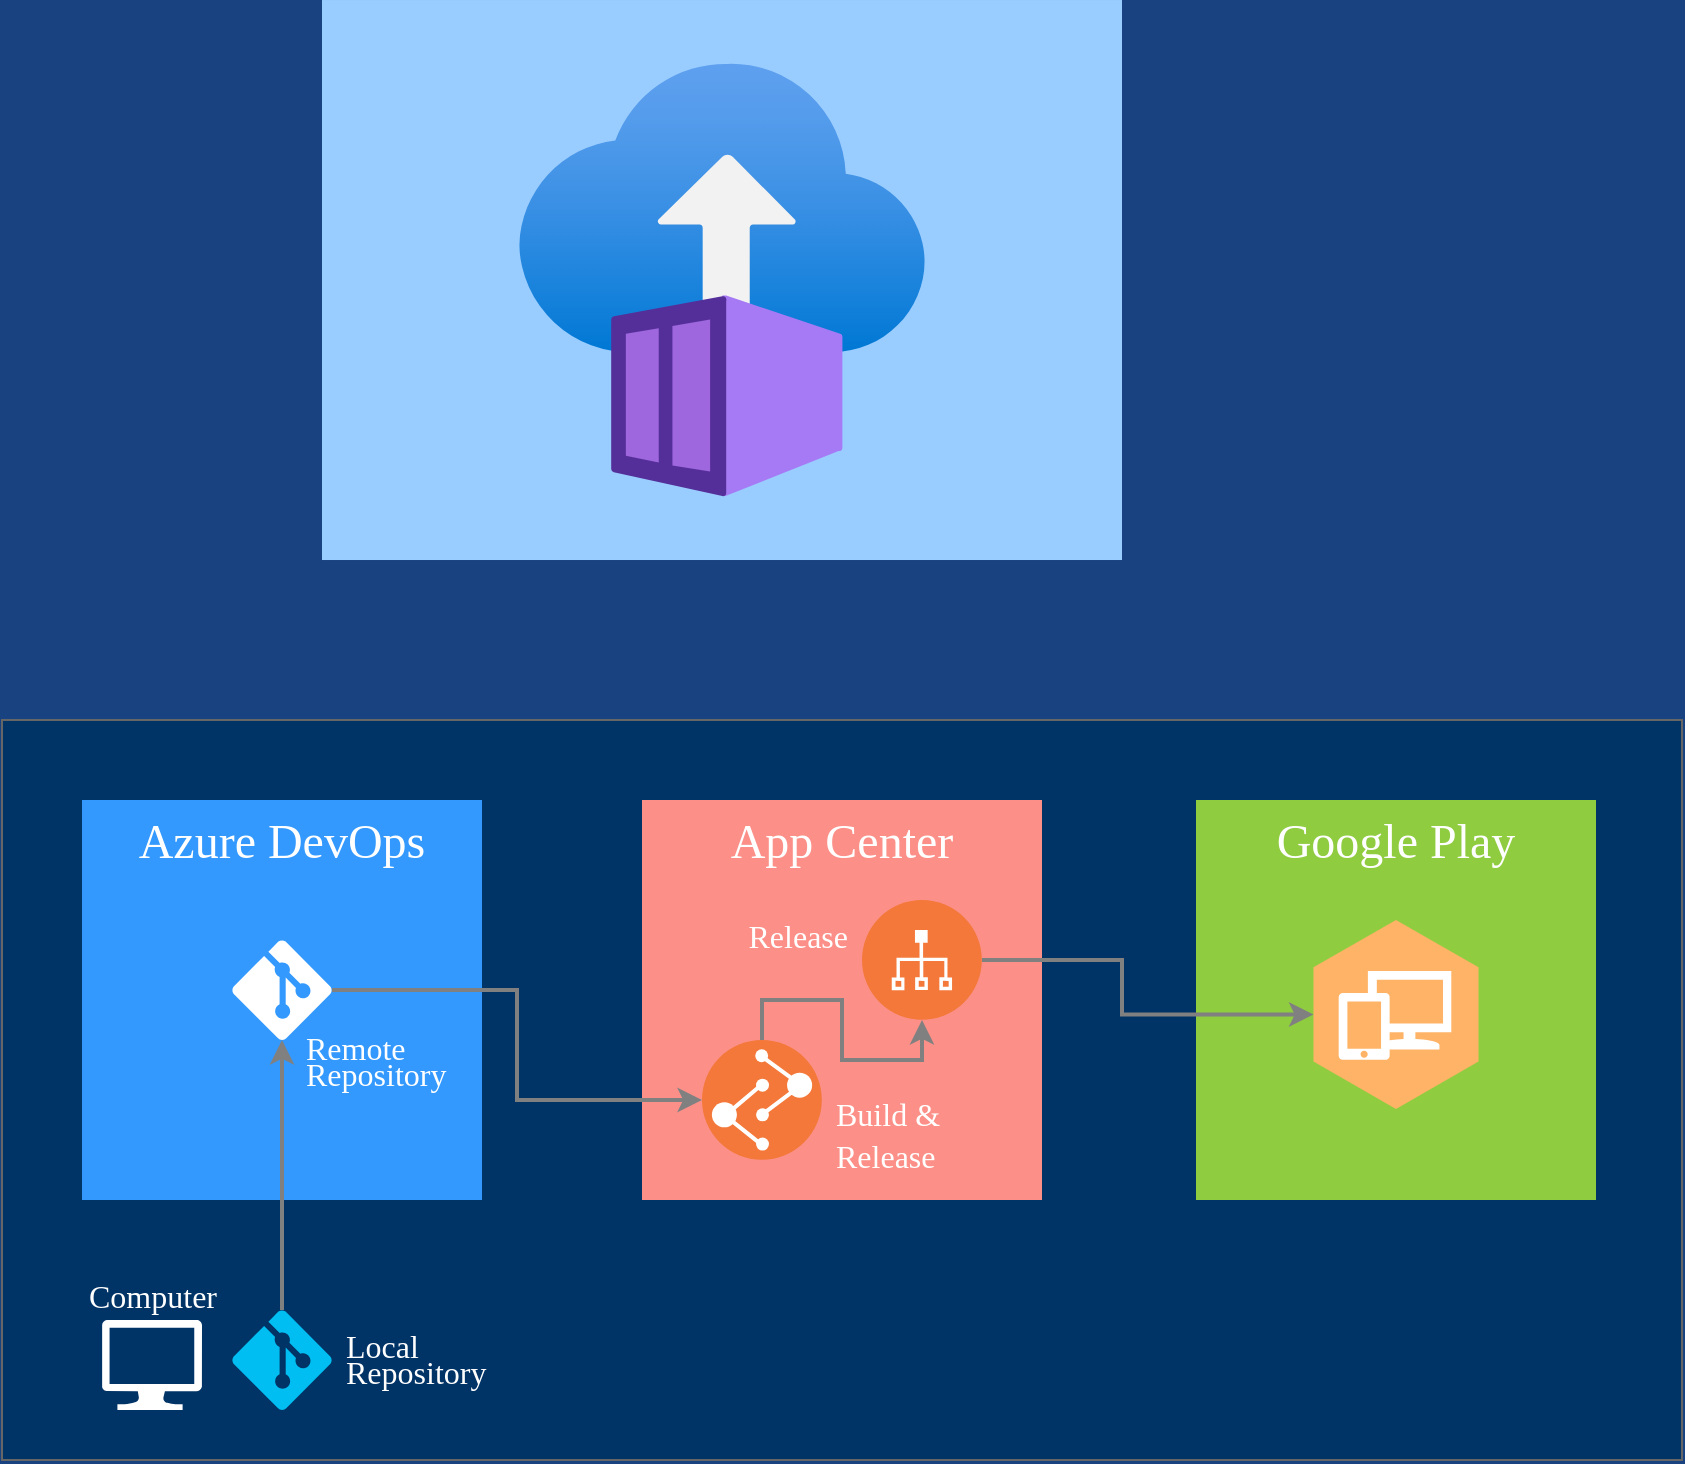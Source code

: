 <mxfile version="14.4.3" type="device"><diagram name="Page-1" id="7a6c530e-6e37-e111-ec74-82921da8cc10"><mxGraphModel dx="1086" dy="806" grid="1" gridSize="10" guides="1" tooltips="1" connect="1" arrows="1" fold="1" page="1" pageScale="1.5" pageWidth="1169" pageHeight="826" background="#184380" math="0" shadow="0"><root><mxCell id="0" style=";html=1;"/><mxCell id="1" style=";html=1;" parent="0"/><mxCell id="JQ9pznkL_pm3vDRxfjP2-2" value="" style="rounded=0;whiteSpace=wrap;html=1;shadow=0;strokeWidth=2;fontSize=12;fontColor=#FFFFFF;align=center;strokeColor=none;arcSize=3;verticalAlign=top;fontFamily=Myrica M;fillColor=#99CCFF;" vertex="1" parent="1"><mxGeometry x="440" y="120.005" width="400" height="280" as="geometry"/></mxCell><mxCell id="RRnpsHm3zrng0PC_sDzG-19" value="" style="rounded=1;whiteSpace=wrap;html=1;gradientColor=none;fontColor=#FFFFFF;fillColor=#003366;arcSize=0;strokeColor=#666666;" parent="1" vertex="1"><mxGeometry x="280" y="480" width="840" height="370" as="geometry"/></mxCell><mxCell id="23046e2b9bb16c14-84" value="&lt;font style=&quot;font-size: 24px&quot;&gt;App Center&lt;/font&gt;" style="rounded=0;whiteSpace=wrap;html=1;shadow=0;strokeWidth=2;fontSize=12;fontColor=#FFFFFF;align=center;strokeColor=none;arcSize=6;verticalAlign=top;fontFamily=Myrica M;fillColor=#FC9088;" parent="1" vertex="1"><mxGeometry x="600" y="520" width="200" height="200" as="geometry"/></mxCell><mxCell id="23046e2b9bb16c14-85" value="&lt;font style=&quot;font-size: 24px&quot;&gt;Google Play&lt;/font&gt;" style="rounded=0;whiteSpace=wrap;html=1;shadow=0;strokeWidth=2;fontSize=12;fontColor=#FFFFFF;align=center;strokeColor=none;arcSize=6;verticalAlign=top;fontFamily=Myrica M;fillColor=#90CC40;" parent="1" vertex="1"><mxGeometry x="877" y="520" width="200" height="200" as="geometry"/></mxCell><mxCell id="23046e2b9bb16c14-86" value="&lt;font style=&quot;font-size: 24px&quot;&gt;Azure DevOps&lt;/font&gt;" style="rounded=0;whiteSpace=wrap;html=1;shadow=0;strokeWidth=2;fontSize=12;fontColor=#FFFFFF;align=center;strokeColor=none;arcSize=3;verticalAlign=top;fillColor=#3399FF;fontFamily=Myrica M;" parent="1" vertex="1"><mxGeometry x="320" y="520" width="200" height="200" as="geometry"/></mxCell><mxCell id="RRnpsHm3zrng0PC_sDzG-1" value="&lt;font style=&quot;font-size: 16px&quot;&gt;Computer&lt;/font&gt;" style="verticalLabelPosition=top;html=1;verticalAlign=bottom;strokeColor=none;fillColor=#FFFFFF;shape=mxgraph.azure.computer;rounded=0;shadow=0;fontSize=10;fontColor=#FFFFFF;align=center;labelPosition=center;fontFamily=Myrica M;" parent="1" vertex="1"><mxGeometry x="330" y="780" width="50" height="45" as="geometry"/></mxCell><mxCell id="RRnpsHm3zrng0PC_sDzG-2" value="" style="verticalLabelPosition=bottom;html=1;verticalAlign=top;align=center;strokeColor=none;fillColor=#00BEF2;shape=mxgraph.azure.git_repository;fontFamily=Myrica M;" parent="1" vertex="1"><mxGeometry x="395" y="775" width="50" height="50" as="geometry"/></mxCell><mxCell id="RRnpsHm3zrng0PC_sDzG-17" value="" style="edgeStyle=orthogonalEdgeStyle;rounded=0;orthogonalLoop=1;jettySize=auto;html=1;strokeColor=#808080;strokeWidth=2;fontColor=#FFFFFF;entryX=0;entryY=0.5;entryDx=0;entryDy=0;entryPerimeter=0;" parent="1" source="RRnpsHm3zrng0PC_sDzG-3" target="RRnpsHm3zrng0PC_sDzG-6" edge="1"><mxGeometry relative="1" as="geometry"><Array as="points"><mxPoint x="840" y="600"/><mxPoint x="840" y="627"/></Array></mxGeometry></mxCell><mxCell id="RRnpsHm3zrng0PC_sDzG-3" value="" style="aspect=fixed;perimeter=ellipsePerimeter;html=1;align=center;shadow=0;dashed=0;fontColor=#4277BB;labelBackgroundColor=#ffffff;fontSize=12;spacingTop=3;image;image=img/lib/ibm/devops/release_management.svg;fontFamily=Myrica M;" parent="1" vertex="1"><mxGeometry x="710" y="570" width="60" height="60" as="geometry"/></mxCell><mxCell id="RRnpsHm3zrng0PC_sDzG-16" value="" style="edgeStyle=orthogonalEdgeStyle;rounded=0;orthogonalLoop=1;jettySize=auto;html=1;strokeColor=#808080;strokeWidth=2;fontColor=#FFFFFF;entryX=0.5;entryY=1;entryDx=0;entryDy=0;exitX=0.5;exitY=0;exitDx=0;exitDy=0;" parent="1" source="RRnpsHm3zrng0PC_sDzG-4" target="RRnpsHm3zrng0PC_sDzG-3" edge="1"><mxGeometry relative="1" as="geometry"><Array as="points"><mxPoint x="660" y="620"/><mxPoint x="700" y="620"/><mxPoint x="700" y="650"/><mxPoint x="740" y="650"/></Array></mxGeometry></mxCell><mxCell id="RRnpsHm3zrng0PC_sDzG-4" value="" style="aspect=fixed;perimeter=ellipsePerimeter;html=1;align=center;shadow=0;dashed=0;fontColor=#4277BB;labelBackgroundColor=#ffffff;fontSize=12;spacingTop=3;image;image=img/lib/ibm/devops/build_test.svg;fontFamily=Myrica M;" parent="1" vertex="1"><mxGeometry x="630" y="640" width="60" height="60" as="geometry"/></mxCell><mxCell id="RRnpsHm3zrng0PC_sDzG-6" value="" style="outlineConnect=0;dashed=0;verticalLabelPosition=bottom;verticalAlign=top;align=center;html=1;shape=mxgraph.aws3.workspaces;gradientDirection=north;fillColor=#FFB366;" parent="1" vertex="1"><mxGeometry x="935.75" y="580" width="82.5" height="94.5" as="geometry"/></mxCell><mxCell id="RRnpsHm3zrng0PC_sDzG-7" value="" style="verticalLabelPosition=bottom;html=1;verticalAlign=top;align=center;shape=mxgraph.azure.git_repository;fontFamily=Myrica M;strokeColor=none;" parent="1" vertex="1"><mxGeometry x="395" y="590" width="50" height="50" as="geometry"/></mxCell><mxCell id="RRnpsHm3zrng0PC_sDzG-9" value="" style="edgeStyle=orthogonalEdgeStyle;rounded=0;orthogonalLoop=1;jettySize=auto;html=1;entryX=0.5;entryY=1;entryDx=0;entryDy=0;entryPerimeter=0;strokeColor=#808080;strokeWidth=2;" parent="1" source="RRnpsHm3zrng0PC_sDzG-2" target="RRnpsHm3zrng0PC_sDzG-7" edge="1"><mxGeometry relative="1" as="geometry"/></mxCell><mxCell id="RRnpsHm3zrng0PC_sDzG-12" value="" style="edgeStyle=orthogonalEdgeStyle;rounded=0;orthogonalLoop=1;jettySize=auto;html=1;exitX=1;exitY=0.5;exitDx=0;exitDy=0;exitPerimeter=0;strokeColor=#808080;strokeWidth=2;" parent="1" source="RRnpsHm3zrng0PC_sDzG-7" target="RRnpsHm3zrng0PC_sDzG-4" edge="1"><mxGeometry relative="1" as="geometry"/></mxCell><mxCell id="RRnpsHm3zrng0PC_sDzG-13" value="&lt;p style=&quot;line-height: 100%&quot;&gt;&lt;span style=&quot;font-family: &amp;#34;myrica m&amp;#34; ; font-size: 16px ; font-style: normal ; font-weight: 400 ; letter-spacing: normal ; text-align: center ; text-indent: 0px ; text-transform: none ; word-spacing: 0px ; display: inline ; float: none&quot;&gt;Remote&lt;/span&gt;&lt;br style=&quot;font-family: &amp;#34;myrica m&amp;#34; ; font-size: 16px ; font-style: normal ; font-weight: 400 ; letter-spacing: normal ; text-align: center ; text-indent: 0px ; text-transform: none ; word-spacing: 0px&quot;&gt;&lt;span style=&quot;font-family: &amp;#34;myrica m&amp;#34; ; font-size: 16px ; font-style: normal ; font-weight: 400 ; letter-spacing: normal ; text-align: center ; text-indent: 0px ; text-transform: none ; word-spacing: 0px ; display: inline ; float: none&quot;&gt;Repository&lt;/span&gt;&lt;/p&gt;" style="text;whiteSpace=wrap;html=1;fontColor=#FFFFFF;" parent="1" vertex="1"><mxGeometry x="430" y="619.75" width="110" height="50" as="geometry"/></mxCell><mxCell id="RRnpsHm3zrng0PC_sDzG-14" value="&lt;p style=&quot;line-height: 110%&quot;&gt;&lt;font face=&quot;myrica m&quot;&gt;&lt;span style=&quot;font-size: 16px&quot;&gt;Build &amp;amp;&lt;/span&gt;&lt;/font&gt;&lt;/p&gt;&lt;p style=&quot;line-height: 0%&quot;&gt;&lt;font face=&quot;myrica m&quot;&gt;&lt;span style=&quot;font-size: 16px&quot;&gt;Release&lt;/span&gt;&lt;/font&gt;&lt;/p&gt;" style="text;whiteSpace=wrap;html=1;fontColor=#FFFFFF;align=left;verticalAlign=middle;" parent="1" vertex="1"><mxGeometry x="695" y="660" width="90" height="50" as="geometry"/></mxCell><mxCell id="RRnpsHm3zrng0PC_sDzG-15" value="&lt;p style=&quot;line-height: 0%&quot;&gt;&lt;font face=&quot;myrica m&quot;&gt;&lt;span style=&quot;font-size: 16px&quot;&gt;Release&lt;/span&gt;&lt;/font&gt;&lt;/p&gt;" style="text;whiteSpace=wrap;html=1;fontColor=#FFFFFF;align=right;" parent="1" vertex="1"><mxGeometry x="615" y="570" width="90" height="45" as="geometry"/></mxCell><mxCell id="RRnpsHm3zrng0PC_sDzG-18" value="&lt;p style=&quot;line-height: 0%&quot;&gt;&lt;font face=&quot;myrica m&quot;&gt;&lt;span style=&quot;font-size: 16px&quot;&gt;Local&lt;/span&gt;&lt;/font&gt;&lt;/p&gt;&lt;p style=&quot;line-height: 0%&quot;&gt;&lt;font face=&quot;myrica m&quot;&gt;&lt;span style=&quot;font-size: 16px&quot;&gt;Repository&lt;/span&gt;&lt;/font&gt;&lt;/p&gt;" style="text;whiteSpace=wrap;html=1;fontColor=#FFFFFF;align=left;" parent="1" vertex="1"><mxGeometry x="450" y="775" width="90" height="50" as="geometry"/></mxCell><mxCell id="JQ9pznkL_pm3vDRxfjP2-1" value="" style="aspect=fixed;html=1;points=[];align=center;image;fontSize=12;image=img/lib/azure2/containers/Container_Instances.svg;" vertex="1" parent="1"><mxGeometry x="538.62" y="150.71" width="202.76" height="218.59" as="geometry"/></mxCell></root></mxGraphModel></diagram></mxfile>